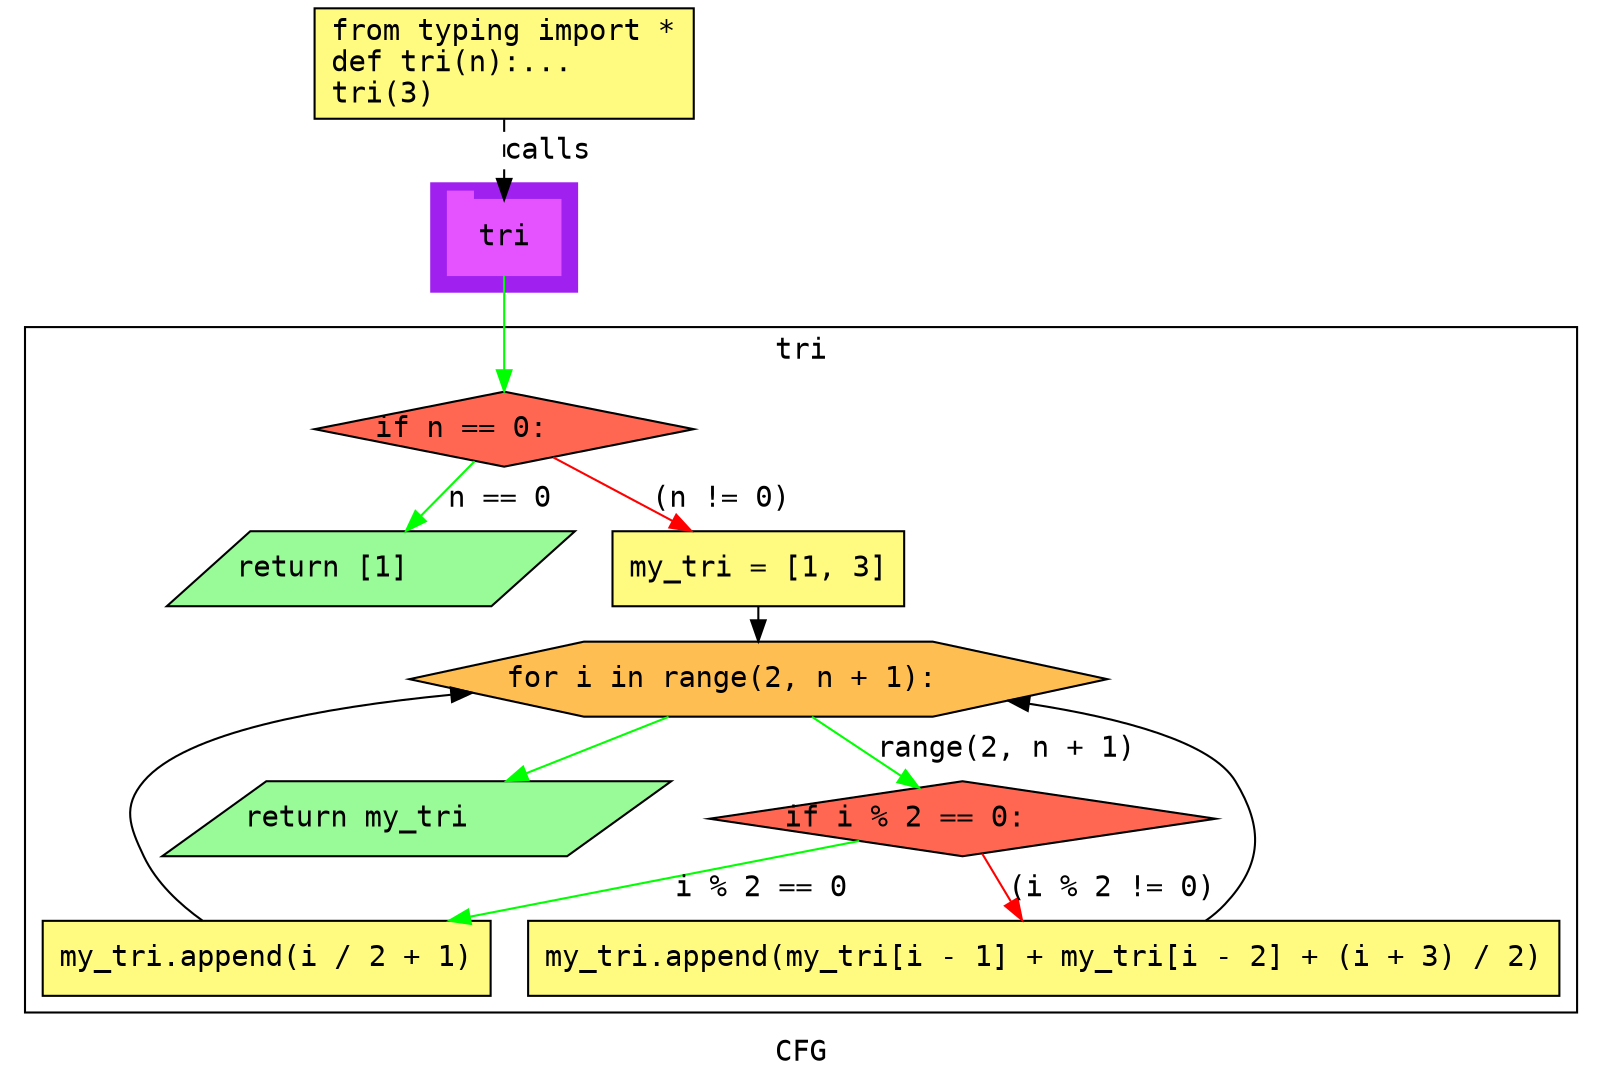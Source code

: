 digraph cluster576CFG {
	graph [bb="0,0,761,513",
		compound=True,
		fontname="DejaVu Sans Mono",
		label=CFG,
		lheight=0.21,
		lp="380.5,11.5",
		lwidth=0.35,
		pack=False,
		rankdir=TB,
		ranksep=0.02
	];
	node [fontname="DejaVu Sans Mono",
		label="\N"
	];
	edge [fontname="DejaVu Sans Mono"];
	subgraph cluster_1 {
		graph [bb="197,377,267,429",
			color=purple,
			compound=true,
			fontname="DejaVu Sans Mono",
			label="",
			rankdir=TB,
			ranksep=0.02,
			shape=tab,
			style=filled
		];
		node [fontname="DejaVu Sans Mono"];
		edge [fontname="DejaVu Sans Mono"];
		18	[color="#E552FF",
			height=0.5,
			label=tri,
			linenum="[13]",
			pos="232,403",
			shape=tab,
			style=filled,
			width=0.75];
	}
	subgraph cluster2tri {
		graph [bb="8,31,753,360",
			compound=True,
			fontname="DejaVu Sans Mono",
			label=tri,
			lheight=0.21,
			lp="380.5,348.5",
			lwidth=0.35,
			pack=False,
			rankdir=TB,
			ranksep=0.02
		];
		node [fontname="DejaVu Sans Mono"];
		edge [fontname="DejaVu Sans Mono"];
		subgraph cluster_7 {
			graph [color=purple,
				compound=true,
				fontname="DejaVu Sans Mono",
				label="",
				rankdir=TB,
				ranksep=0.02,
				shape=tab,
				style=filled
			];
			node [fontname="DejaVu Sans Mono"];
			edge [fontname="DejaVu Sans Mono"];
		}
		subgraph cluster_11 {
			graph [color=purple,
				compound=true,
				fontname="DejaVu Sans Mono",
				label="",
				rankdir=TB,
				ranksep=0.02,
				shape=tab,
				style=filled
			];
			node [fontname="DejaVu Sans Mono"];
			edge [fontname="DejaVu Sans Mono"];
		}
		subgraph cluster_13 {
			graph [color=purple,
				compound=true,
				fontname="DejaVu Sans Mono",
				label="",
				rankdir=TB,
				ranksep=0.02,
				shape=tab,
				style=filled
			];
			node [fontname="DejaVu Sans Mono"];
			edge [fontname="DejaVu Sans Mono"];
		}
		3	[fillcolor="#FF6752",
			height=0.5,
			label="if n == 0:\l",
			linenum="[3]",
			pos="232,311",
			shape=diamond,
			style="filled,solid",
			width=2.5277];
		4	[fillcolor="#98fb98",
			height=0.5,
			label="return [1]\l",
			linenum="[4]",
			pos="169,244",
			shape=parallelogram,
			style="filled,solid",
			width=2.6206];
		3 -> 4	[color=green,
			label="n == 0",
			lp="231,277.5",
			pos="e,185.62,262.15 218.02,295.57 210.62,287.94 201.32,278.35 192.82,269.58"];
		5	[fillcolor="#FFFB81",
			height=0.5,
			label="my_tri = [1, 3]\l",
			linenum="[5]",
			pos="351,244",
			shape=rectangle,
			style="filled,solid",
			width=1.9444];
		3 -> 5	[color=red,
			label="(n != 0)",
			lp="335.5,277.5",
			pos="e,319.58,262.16 254.94,297.47 270.73,288.84 292.12,277.16 310.71,267"];
		7	[fillcolor="#FFBE52",
			height=0.5,
			label="for i in range(2, n + 1):\l",
			linenum="[6]",
			pos="351,191",
			shape=hexagon,
			style="filled,solid",
			width=4.6489];
		5 -> 7	[color=black,
			pos="e,351,209.25 351,225.73 351,223.66 351,221.5 351,219.32"];
		9	[fillcolor="#FF6752",
			height=0.5,
			label="if i % 2 == 0:\l",
			linenum="[7]",
			pos="452,124",
			shape=diamond,
			style="filled,solid",
			width=3.3702];
		7 -> 9	[color=green,
			label="range(2, n + 1)",
			lp="472,157.5",
			pos="e,430.4,138.9 377.54,172.92 391.06,164.22 407.56,153.6 421.59,144.57"];
		10	[fillcolor="#98fb98",
			height=0.5,
			label="return my_tri\l",
			linenum="[11]",
			pos="195,124",
			shape=parallelogram,
			style="filled,solid",
			width=3.2823];
		7 -> 10	[color=green,
			pos="e,235.98,142.08 310.01,172.92 290.21,164.67 266.26,154.69 245.35,145.98"];
		11	[fillcolor="#FFFB81",
			height=0.5,
			label="my_tri.append(i / 2 + 1)\l",
			linenum="[8]",
			pos="124,57",
			shape=rectangle,
			style="filled,solid",
			width=2.9861];
		9 -> 11	[color=green,
			label="i % 2 == 0",
			lp="358.5,90.5",
			pos="e,209.82,75.007 402.9,113.27 354.65,103.71 279.74,88.863 219.7,76.965"];
		13	[fillcolor="#FFFB81",
			height=0.5,
			label="my_tri.append(my_tri[i - 1] + my_tri[i - 2] + (i + 3) / 2)\l",
			linenum="[10]",
			pos="497,57",
			shape=rectangle,
			style="filled,solid",
			width=6.875];
		9 -> 13	[color=red,
			label="(i % 2 != 0)",
			lp="528,90.5",
			pos="e,484.94,75.419 462.89,107.27 467.78,100.2 473.68,91.683 479.19,83.731"];
		11 -> 7	[color=black,
			pos="e,218,183.63 94.99,75.203 84.448,83.125 73.725,93.552 68,106 61.314,120.54 57.675,129.78 68,142 86.81,164.27 147.53,176.21 207.92,\
182.61"];
		13 -> 7	[color=black,
			pos="e,471.65,180.87 574.45,75.099 577.24,77.423 579.79,80.044 582,83 597.71,104 595.58,119.57 582,142 570.53,160.93 527.58,172.43 481.77,\
179.4"];
	}
	1	[fillcolor="#FFFB81",
		height=0.73611,
		label="from typing import *\ldef tri(n):...\ltri(3)\l",
		linenum="[1]",
		pos="232,486.5",
		shape=rectangle,
		style="filled,solid",
		width=2.5278];
	1 -> 18	[label=calls,
		lp="253,444.5",
		pos="e,232,421.13 232,459.71 232,450.66 232,440.47 232,431.3",
		style=dashed];
	18 -> 3	[color=green,
		pos="e,232,329.3 232,384.65 232,371.82 232,354.11 232,339.38"];
}

